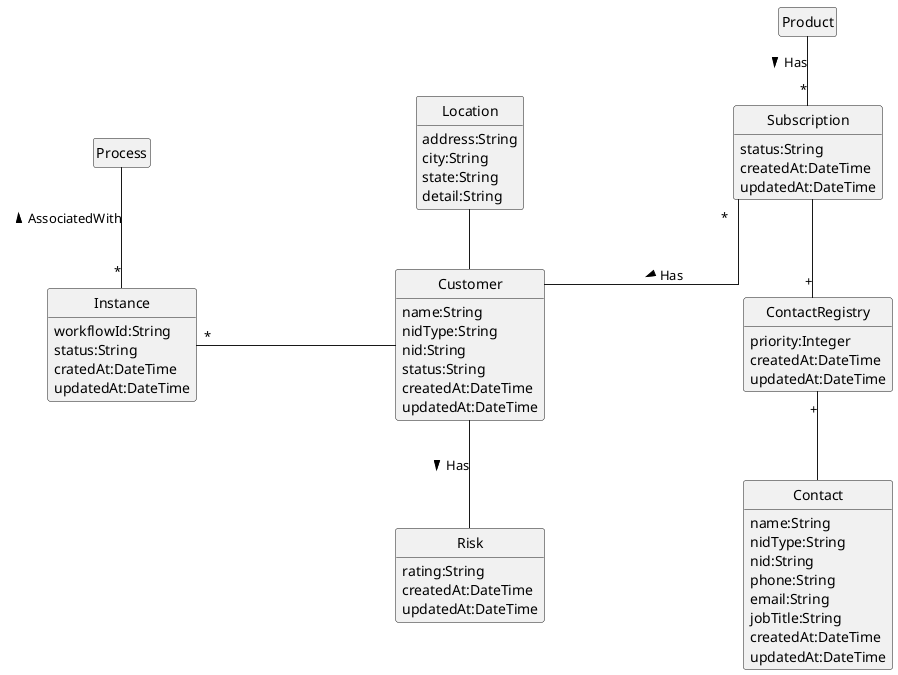 @startuml Domain

hide circle
hide empty members
skinparam linetype ortho
skinparam nodesep 200

class Customer {
  name:String
  nidType:String
  nid:String
  status:String
  createdAt:DateTime
  updatedAt:DateTime
}

class Risk {
  rating:String
  createdAt:DateTime
  updatedAt:DateTime
}

class Location {
    address:String
    city:String
    state:String
    detail:String
}

class Subscription {
    status:String
    createdAt:DateTime
    updatedAt:DateTime
}

class Contact {
  name:String
  nidType:String
  nid:String
  phone:String
  email:String
  jobTitle:String
  createdAt:DateTime
  updatedAt:DateTime
}

class ContactRegistry {
  priority:Integer
  createdAt:DateTime
  updatedAt:DateTime
}

class Instance {
  workflowId:String
  status:String
  cratedAt:DateTime
  updatedAt:DateTime
}

Product -- "*" Subscription:Has >

Customer -u- Location
Customer -l- "*" Instance
Customer -- Risk:Has >

Subscription -- "+" ContactRegistry
Subscription "*" -- Customer:Has >

ContactRegistry "+" -- Contact

Process -- "*" Instance:AssociatedWith <

@enduml